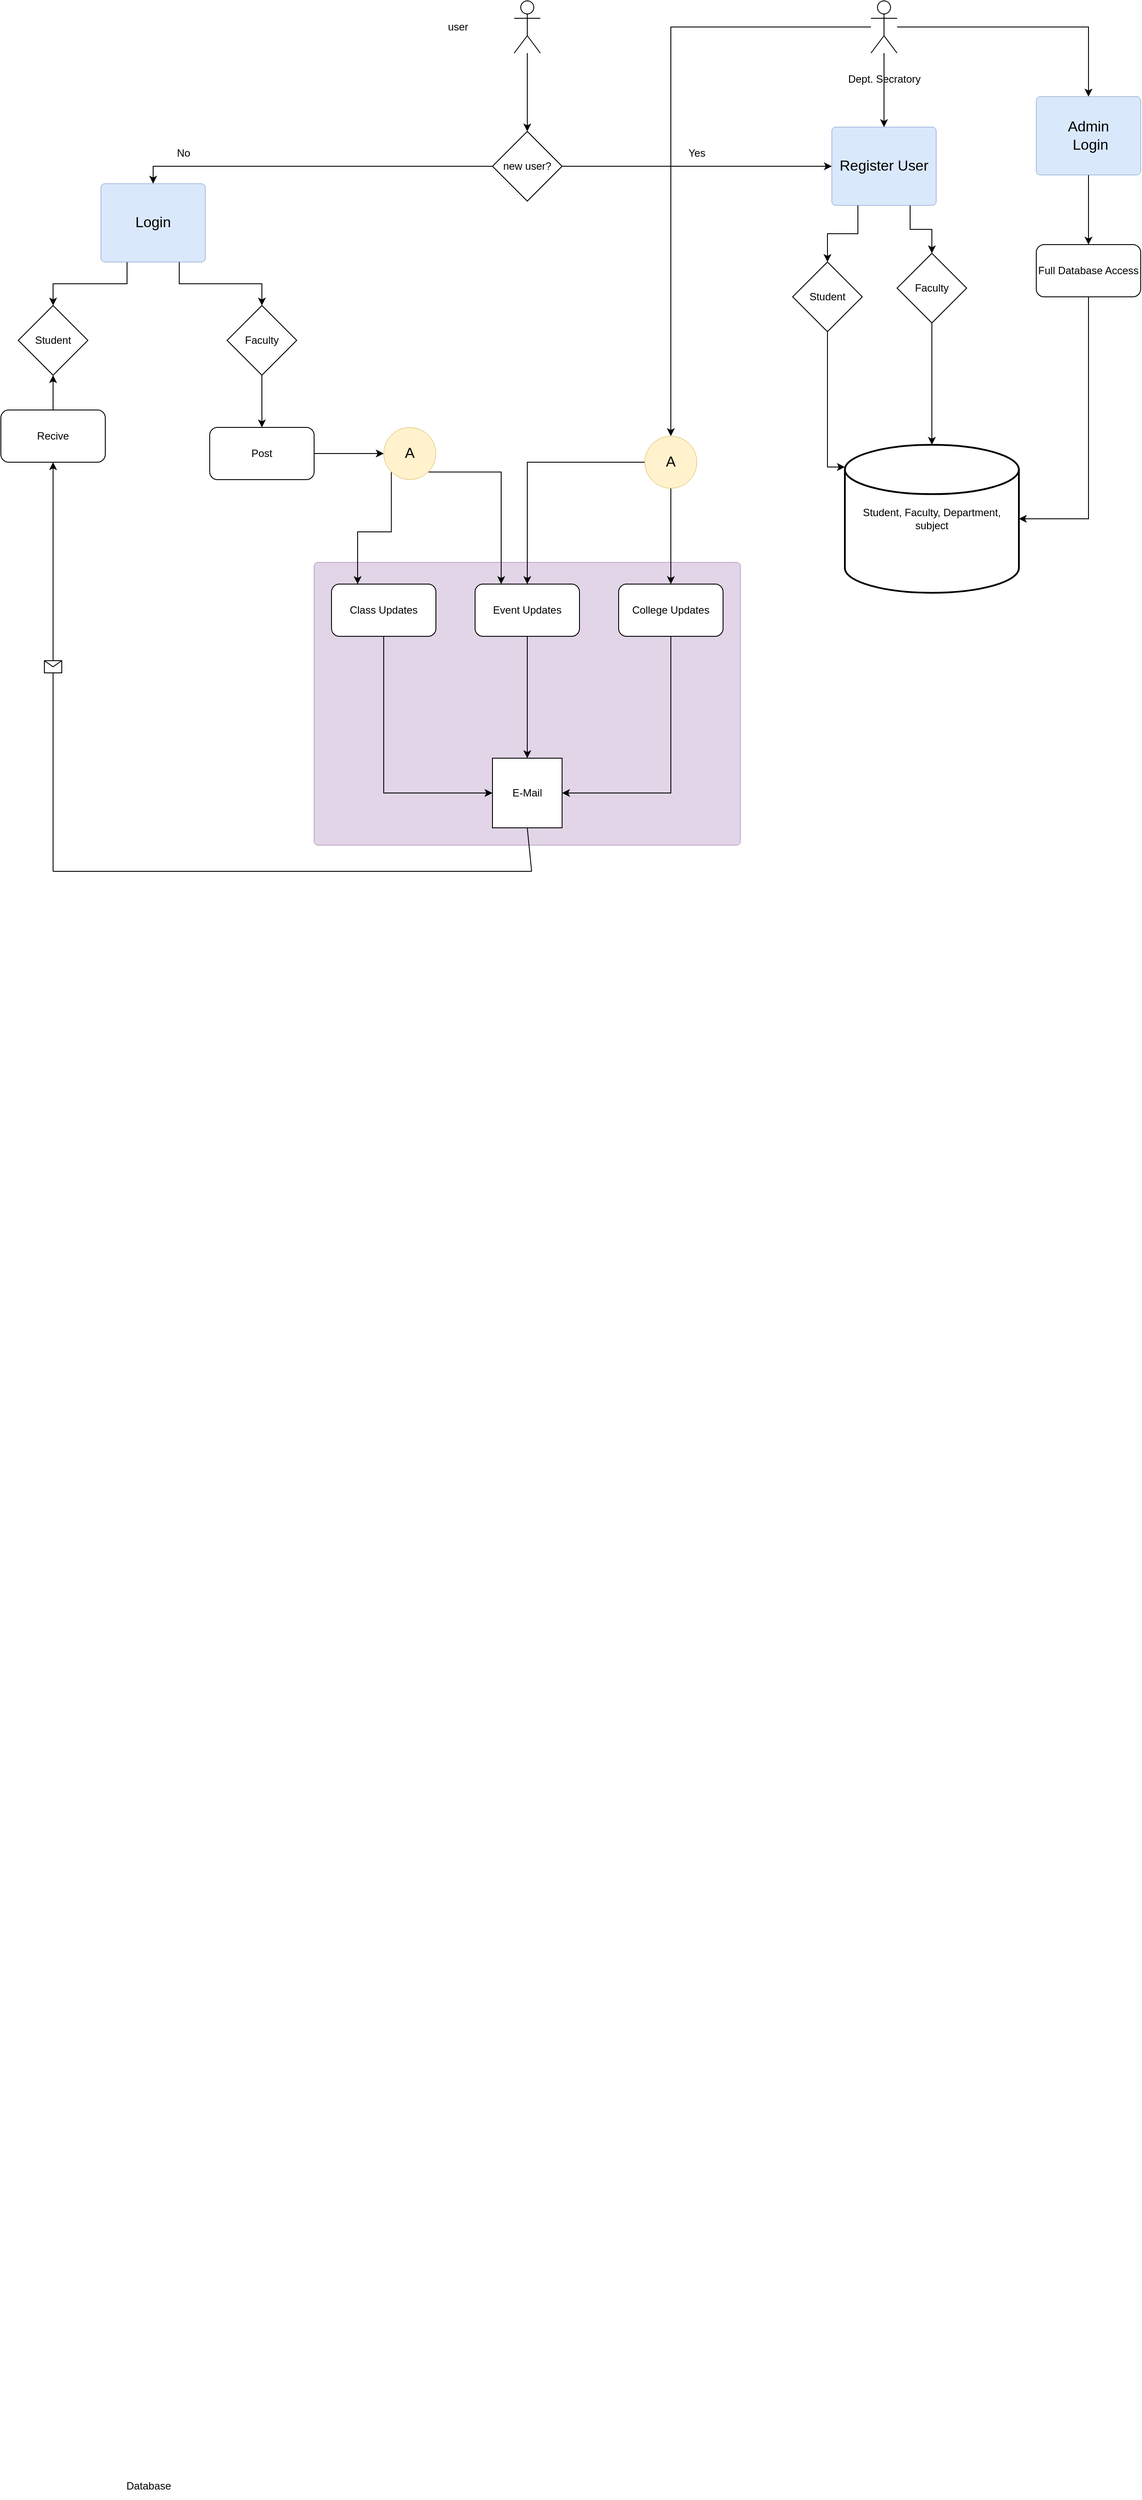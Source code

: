 <mxfile version="24.7.1" type="github">
  <diagram name="Page-1" id="j89aKlz93b5TGSYL8AUA">
    <mxGraphModel dx="2206" dy="3368" grid="1" gridSize="10" guides="1" tooltips="1" connect="1" arrows="1" fold="1" page="1" pageScale="1" pageWidth="850" pageHeight="1100" math="0" shadow="0">
      <root>
        <mxCell id="0" />
        <mxCell id="1" parent="0" />
        <mxCell id="ADhmlWPzkc6fnc0obbjc-43" value="" style="html=1;overflow=block;blockSpacing=1;whiteSpace=wrap;fontSize=13;spacing=9;strokeColor=#9673a6;rounded=1;absoluteArcSize=1;arcSize=9;fillColor=#e1d5e7;strokeWidth=NaN;lucidId=ZE8gJfJp3wk3;" vertex="1" parent="1">
          <mxGeometry x="870" y="-1505" width="490" height="325" as="geometry" />
        </mxCell>
        <mxCell id="AvRCRV11TRQ9OQ-fSeNe-3" style="edgeStyle=orthogonalEdgeStyle;rounded=0;orthogonalLoop=1;jettySize=auto;html=1;entryX=0.5;entryY=0;entryDx=0;entryDy=0;" parent="1" source="AvRCRV11TRQ9OQ-fSeNe-1" target="AvRCRV11TRQ9OQ-fSeNe-2" edge="1">
          <mxGeometry relative="1" as="geometry" />
        </mxCell>
        <mxCell id="AvRCRV11TRQ9OQ-fSeNe-1" value="" style="shape=umlActor;verticalLabelPosition=bottom;verticalAlign=top;html=1;outlineConnect=0;" parent="1" vertex="1">
          <mxGeometry x="1100" y="-2150" width="30" height="60" as="geometry" />
        </mxCell>
        <mxCell id="ADhmlWPzkc6fnc0obbjc-15" style="edgeStyle=orthogonalEdgeStyle;rounded=0;orthogonalLoop=1;jettySize=auto;html=1;exitX=0;exitY=0.5;exitDx=0;exitDy=0;entryX=0.5;entryY=0;entryDx=0;entryDy=0;" edge="1" parent="1" source="AvRCRV11TRQ9OQ-fSeNe-2" target="ADhmlWPzkc6fnc0obbjc-14">
          <mxGeometry relative="1" as="geometry" />
        </mxCell>
        <mxCell id="ADhmlWPzkc6fnc0obbjc-40" style="edgeStyle=orthogonalEdgeStyle;rounded=0;orthogonalLoop=1;jettySize=auto;html=1;exitX=1;exitY=0.5;exitDx=0;exitDy=0;entryX=0;entryY=0.5;entryDx=0;entryDy=0;" edge="1" parent="1" source="AvRCRV11TRQ9OQ-fSeNe-2" target="ADhmlWPzkc6fnc0obbjc-3">
          <mxGeometry relative="1" as="geometry" />
        </mxCell>
        <mxCell id="AvRCRV11TRQ9OQ-fSeNe-2" value="new user?" style="rhombus;whiteSpace=wrap;html=1;" parent="1" vertex="1">
          <mxGeometry x="1075" y="-2000" width="80" height="80" as="geometry" />
        </mxCell>
        <mxCell id="AvRCRV11TRQ9OQ-fSeNe-4" value="&lt;div&gt;user&lt;/div&gt;" style="text;html=1;align=center;verticalAlign=middle;resizable=0;points=[];autosize=1;strokeColor=none;fillColor=none;" parent="1" vertex="1">
          <mxGeometry x="1010" y="-2135" width="50" height="30" as="geometry" />
        </mxCell>
        <mxCell id="ADhmlWPzkc6fnc0obbjc-1" value="&lt;div&gt;Student, Faculty, Department,&lt;/div&gt;&lt;div&gt;subject&lt;br&gt;&lt;/div&gt;" style="strokeWidth=2;html=1;shape=mxgraph.flowchart.database;whiteSpace=wrap;" vertex="1" parent="1">
          <mxGeometry x="1480" y="-1640" width="200" height="170" as="geometry" />
        </mxCell>
        <mxCell id="ADhmlWPzkc6fnc0obbjc-2" value="&lt;div&gt;Database&lt;/div&gt;" style="text;html=1;align=center;verticalAlign=middle;whiteSpace=wrap;rounded=0;" vertex="1" parent="1">
          <mxGeometry x="650" y="690" width="60" height="30" as="geometry" />
        </mxCell>
        <mxCell id="ADhmlWPzkc6fnc0obbjc-25" style="edgeStyle=orthogonalEdgeStyle;rounded=0;orthogonalLoop=1;jettySize=auto;html=1;exitX=0.25;exitY=1;exitDx=0;exitDy=0;entryX=0.5;entryY=0;entryDx=0;entryDy=0;" edge="1" parent="1" source="ADhmlWPzkc6fnc0obbjc-3" target="ADhmlWPzkc6fnc0obbjc-5">
          <mxGeometry relative="1" as="geometry" />
        </mxCell>
        <mxCell id="ADhmlWPzkc6fnc0obbjc-38" style="edgeStyle=orthogonalEdgeStyle;rounded=0;orthogonalLoop=1;jettySize=auto;html=1;exitX=0.75;exitY=1;exitDx=0;exitDy=0;entryX=0.5;entryY=0;entryDx=0;entryDy=0;" edge="1" parent="1" source="ADhmlWPzkc6fnc0obbjc-3" target="ADhmlWPzkc6fnc0obbjc-6">
          <mxGeometry relative="1" as="geometry" />
        </mxCell>
        <mxCell id="ADhmlWPzkc6fnc0obbjc-3" value="Register User" style="html=1;overflow=block;blockSpacing=1;whiteSpace=wrap;fontSize=16.7;spacing=9;strokeColor=#6c8ebf;rounded=1;absoluteArcSize=1;arcSize=9;fillColor=#dae8fc;strokeWidth=NaN;lucidId=oy8gfB~6U9zj;" vertex="1" parent="1">
          <mxGeometry x="1465" y="-2005" width="120" height="90" as="geometry" />
        </mxCell>
        <mxCell id="ADhmlWPzkc6fnc0obbjc-5" value="&lt;div&gt;Student&lt;/div&gt;" style="rhombus;whiteSpace=wrap;html=1;" vertex="1" parent="1">
          <mxGeometry x="1420" y="-1850" width="80" height="80" as="geometry" />
        </mxCell>
        <mxCell id="ADhmlWPzkc6fnc0obbjc-37" style="edgeStyle=orthogonalEdgeStyle;rounded=0;orthogonalLoop=1;jettySize=auto;html=1;exitX=0.5;exitY=1;exitDx=0;exitDy=0;" edge="1" parent="1" source="ADhmlWPzkc6fnc0obbjc-6" target="ADhmlWPzkc6fnc0obbjc-1">
          <mxGeometry relative="1" as="geometry" />
        </mxCell>
        <mxCell id="ADhmlWPzkc6fnc0obbjc-6" value="Faculty" style="rhombus;whiteSpace=wrap;html=1;" vertex="1" parent="1">
          <mxGeometry x="1540" y="-1860" width="80" height="80" as="geometry" />
        </mxCell>
        <mxCell id="ADhmlWPzkc6fnc0obbjc-22" style="edgeStyle=orthogonalEdgeStyle;rounded=0;orthogonalLoop=1;jettySize=auto;html=1;exitX=0.25;exitY=1;exitDx=0;exitDy=0;entryX=0.5;entryY=0;entryDx=0;entryDy=0;" edge="1" parent="1" source="ADhmlWPzkc6fnc0obbjc-14" target="ADhmlWPzkc6fnc0obbjc-19">
          <mxGeometry relative="1" as="geometry" />
        </mxCell>
        <mxCell id="ADhmlWPzkc6fnc0obbjc-41" style="edgeStyle=orthogonalEdgeStyle;rounded=0;orthogonalLoop=1;jettySize=auto;html=1;exitX=0.75;exitY=1;exitDx=0;exitDy=0;entryX=0.5;entryY=0;entryDx=0;entryDy=0;" edge="1" parent="1" source="ADhmlWPzkc6fnc0obbjc-14" target="ADhmlWPzkc6fnc0obbjc-20">
          <mxGeometry relative="1" as="geometry" />
        </mxCell>
        <mxCell id="ADhmlWPzkc6fnc0obbjc-14" value="Login" style="html=1;overflow=block;blockSpacing=1;whiteSpace=wrap;fontSize=16.7;spacing=9;strokeColor=#6c8ebf;rounded=1;absoluteArcSize=1;arcSize=9;fillColor=#dae8fc;strokeWidth=NaN;lucidId=oy8gfB~6U9zj;" vertex="1" parent="1">
          <mxGeometry x="625" y="-1940" width="120" height="90" as="geometry" />
        </mxCell>
        <mxCell id="ADhmlWPzkc6fnc0obbjc-16" value="No" style="text;html=1;align=center;verticalAlign=middle;whiteSpace=wrap;rounded=0;" vertex="1" parent="1">
          <mxGeometry x="690" y="-1990" width="60" height="30" as="geometry" />
        </mxCell>
        <mxCell id="ADhmlWPzkc6fnc0obbjc-17" value="Yes" style="text;html=1;align=center;verticalAlign=middle;whiteSpace=wrap;rounded=0;" vertex="1" parent="1">
          <mxGeometry x="1280" y="-1990" width="60" height="30" as="geometry" />
        </mxCell>
        <mxCell id="ADhmlWPzkc6fnc0obbjc-19" value="&lt;div&gt;Student&lt;/div&gt;" style="rhombus;whiteSpace=wrap;html=1;" vertex="1" parent="1">
          <mxGeometry x="530" y="-1800" width="80" height="80" as="geometry" />
        </mxCell>
        <mxCell id="ADhmlWPzkc6fnc0obbjc-56" style="edgeStyle=orthogonalEdgeStyle;rounded=0;orthogonalLoop=1;jettySize=auto;html=1;exitX=0.5;exitY=1;exitDx=0;exitDy=0;entryX=0.5;entryY=0;entryDx=0;entryDy=0;" edge="1" parent="1" source="ADhmlWPzkc6fnc0obbjc-20" target="ADhmlWPzkc6fnc0obbjc-55">
          <mxGeometry relative="1" as="geometry" />
        </mxCell>
        <mxCell id="ADhmlWPzkc6fnc0obbjc-20" value="Faculty" style="rhombus;whiteSpace=wrap;html=1;" vertex="1" parent="1">
          <mxGeometry x="770" y="-1800" width="80" height="80" as="geometry" />
        </mxCell>
        <mxCell id="ADhmlWPzkc6fnc0obbjc-27" value="Full Database Access" style="rounded=1;whiteSpace=wrap;html=1;" vertex="1" parent="1">
          <mxGeometry x="1700" y="-1870" width="120" height="60" as="geometry" />
        </mxCell>
        <mxCell id="ADhmlWPzkc6fnc0obbjc-33" style="edgeStyle=orthogonalEdgeStyle;rounded=0;orthogonalLoop=1;jettySize=auto;html=1;entryX=0.5;entryY=0;entryDx=0;entryDy=0;" edge="1" parent="1" source="ADhmlWPzkc6fnc0obbjc-28" target="ADhmlWPzkc6fnc0obbjc-30">
          <mxGeometry relative="1" as="geometry" />
        </mxCell>
        <mxCell id="ADhmlWPzkc6fnc0obbjc-39" style="edgeStyle=orthogonalEdgeStyle;rounded=0;orthogonalLoop=1;jettySize=auto;html=1;entryX=0.5;entryY=0;entryDx=0;entryDy=0;" edge="1" parent="1" source="ADhmlWPzkc6fnc0obbjc-28" target="ADhmlWPzkc6fnc0obbjc-3">
          <mxGeometry relative="1" as="geometry" />
        </mxCell>
        <mxCell id="ADhmlWPzkc6fnc0obbjc-58" style="edgeStyle=orthogonalEdgeStyle;rounded=0;orthogonalLoop=1;jettySize=auto;html=1;entryX=0.5;entryY=0;entryDx=0;entryDy=0;" edge="1" parent="1" source="ADhmlWPzkc6fnc0obbjc-28" target="ADhmlWPzkc6fnc0obbjc-57">
          <mxGeometry relative="1" as="geometry" />
        </mxCell>
        <mxCell id="ADhmlWPzkc6fnc0obbjc-28" value="&lt;div&gt;Dept. Secratory&lt;/div&gt;" style="shape=umlActor;verticalLabelPosition=bottom;verticalAlign=middle;html=1;outlineConnect=0;movable=1;resizable=1;rotatable=1;deletable=1;editable=1;locked=0;connectable=1;" vertex="1" parent="1">
          <mxGeometry x="1510" y="-2150" width="30" height="60" as="geometry" />
        </mxCell>
        <mxCell id="ADhmlWPzkc6fnc0obbjc-34" style="edgeStyle=orthogonalEdgeStyle;rounded=0;orthogonalLoop=1;jettySize=auto;html=1;exitX=0.5;exitY=1;exitDx=0;exitDy=0;entryX=0.5;entryY=0;entryDx=0;entryDy=0;" edge="1" parent="1" source="ADhmlWPzkc6fnc0obbjc-30" target="ADhmlWPzkc6fnc0obbjc-27">
          <mxGeometry relative="1" as="geometry" />
        </mxCell>
        <mxCell id="ADhmlWPzkc6fnc0obbjc-30" value="&lt;div&gt;Admin&lt;/div&gt;&amp;nbsp;Login" style="html=1;overflow=block;blockSpacing=1;whiteSpace=wrap;fontSize=16.7;spacing=9;strokeColor=#6c8ebf;rounded=1;absoluteArcSize=1;arcSize=9;fillColor=#dae8fc;strokeWidth=NaN;lucidId=oy8gfB~6U9zj;" vertex="1" parent="1">
          <mxGeometry x="1700" y="-2040" width="120" height="90" as="geometry" />
        </mxCell>
        <mxCell id="ADhmlWPzkc6fnc0obbjc-35" style="edgeStyle=orthogonalEdgeStyle;rounded=0;orthogonalLoop=1;jettySize=auto;html=1;exitX=0.5;exitY=1;exitDx=0;exitDy=0;entryX=1;entryY=0.5;entryDx=0;entryDy=0;entryPerimeter=0;" edge="1" parent="1" source="ADhmlWPzkc6fnc0obbjc-27" target="ADhmlWPzkc6fnc0obbjc-1">
          <mxGeometry relative="1" as="geometry" />
        </mxCell>
        <mxCell id="ADhmlWPzkc6fnc0obbjc-36" style="edgeStyle=orthogonalEdgeStyle;rounded=0;orthogonalLoop=1;jettySize=auto;html=1;exitX=0.5;exitY=1;exitDx=0;exitDy=0;entryX=0;entryY=0.15;entryDx=0;entryDy=0;entryPerimeter=0;" edge="1" parent="1" source="ADhmlWPzkc6fnc0obbjc-5" target="ADhmlWPzkc6fnc0obbjc-1">
          <mxGeometry relative="1" as="geometry" />
        </mxCell>
        <mxCell id="ADhmlWPzkc6fnc0obbjc-44" value="E-Mail" style="whiteSpace=wrap;html=1;aspect=fixed;" vertex="1" parent="1">
          <mxGeometry x="1075" y="-1280" width="80" height="80" as="geometry" />
        </mxCell>
        <mxCell id="ADhmlWPzkc6fnc0obbjc-49" style="edgeStyle=orthogonalEdgeStyle;rounded=0;orthogonalLoop=1;jettySize=auto;html=1;exitX=0.5;exitY=1;exitDx=0;exitDy=0;entryX=0;entryY=0.5;entryDx=0;entryDy=0;" edge="1" parent="1" source="ADhmlWPzkc6fnc0obbjc-46" target="ADhmlWPzkc6fnc0obbjc-44">
          <mxGeometry relative="1" as="geometry" />
        </mxCell>
        <mxCell id="ADhmlWPzkc6fnc0obbjc-46" value="Class Updates" style="rounded=1;whiteSpace=wrap;html=1;" vertex="1" parent="1">
          <mxGeometry x="890" y="-1480" width="120" height="60" as="geometry" />
        </mxCell>
        <mxCell id="ADhmlWPzkc6fnc0obbjc-50" style="edgeStyle=orthogonalEdgeStyle;rounded=0;orthogonalLoop=1;jettySize=auto;html=1;exitX=0.5;exitY=1;exitDx=0;exitDy=0;entryX=0.5;entryY=0;entryDx=0;entryDy=0;" edge="1" parent="1" source="ADhmlWPzkc6fnc0obbjc-47" target="ADhmlWPzkc6fnc0obbjc-44">
          <mxGeometry relative="1" as="geometry" />
        </mxCell>
        <mxCell id="ADhmlWPzkc6fnc0obbjc-47" value="Event Updates" style="rounded=1;whiteSpace=wrap;html=1;" vertex="1" parent="1">
          <mxGeometry x="1055" y="-1480" width="120" height="60" as="geometry" />
        </mxCell>
        <mxCell id="ADhmlWPzkc6fnc0obbjc-51" style="edgeStyle=orthogonalEdgeStyle;rounded=0;orthogonalLoop=1;jettySize=auto;html=1;exitX=0.5;exitY=1;exitDx=0;exitDy=0;entryX=1;entryY=0.5;entryDx=0;entryDy=0;" edge="1" parent="1" source="ADhmlWPzkc6fnc0obbjc-48" target="ADhmlWPzkc6fnc0obbjc-44">
          <mxGeometry relative="1" as="geometry" />
        </mxCell>
        <mxCell id="ADhmlWPzkc6fnc0obbjc-48" value="&lt;div&gt;College Updates&lt;/div&gt;" style="rounded=1;whiteSpace=wrap;html=1;" vertex="1" parent="1">
          <mxGeometry x="1220" y="-1480" width="120" height="60" as="geometry" />
        </mxCell>
        <mxCell id="ADhmlWPzkc6fnc0obbjc-63" style="edgeStyle=orthogonalEdgeStyle;rounded=0;orthogonalLoop=1;jettySize=auto;html=1;exitX=1;exitY=0.5;exitDx=0;exitDy=0;entryX=0;entryY=0.5;entryDx=0;entryDy=0;" edge="1" parent="1" source="ADhmlWPzkc6fnc0obbjc-55" target="ADhmlWPzkc6fnc0obbjc-62">
          <mxGeometry relative="1" as="geometry" />
        </mxCell>
        <mxCell id="ADhmlWPzkc6fnc0obbjc-55" value="Post" style="rounded=1;whiteSpace=wrap;html=1;" vertex="1" parent="1">
          <mxGeometry x="750" y="-1660" width="120" height="60" as="geometry" />
        </mxCell>
        <mxCell id="ADhmlWPzkc6fnc0obbjc-60" style="edgeStyle=orthogonalEdgeStyle;rounded=0;orthogonalLoop=1;jettySize=auto;html=1;exitX=0.5;exitY=1;exitDx=0;exitDy=0;entryX=0.5;entryY=0;entryDx=0;entryDy=0;" edge="1" parent="1" source="ADhmlWPzkc6fnc0obbjc-57" target="ADhmlWPzkc6fnc0obbjc-48">
          <mxGeometry relative="1" as="geometry" />
        </mxCell>
        <mxCell id="ADhmlWPzkc6fnc0obbjc-61" style="edgeStyle=orthogonalEdgeStyle;rounded=0;orthogonalLoop=1;jettySize=auto;html=1;exitX=0;exitY=0.5;exitDx=0;exitDy=0;entryX=0.5;entryY=0;entryDx=0;entryDy=0;" edge="1" parent="1" source="ADhmlWPzkc6fnc0obbjc-57" target="ADhmlWPzkc6fnc0obbjc-47">
          <mxGeometry relative="1" as="geometry" />
        </mxCell>
        <mxCell id="ADhmlWPzkc6fnc0obbjc-57" value="A" style="html=1;overflow=block;blockSpacing=1;whiteSpace=wrap;ellipse;fontSize=16.8;align=center;spacing=3.8;strokeColor=#d6b656;rounded=1;absoluteArcSize=1;arcSize=12;fillColor=#fff2cc;strokeWidth=NaN;lucidId=lk9gmiahgrI7;" vertex="1" parent="1">
          <mxGeometry x="1250" y="-1650" width="60" height="60" as="geometry" />
        </mxCell>
        <mxCell id="ADhmlWPzkc6fnc0obbjc-64" style="edgeStyle=orthogonalEdgeStyle;rounded=0;orthogonalLoop=1;jettySize=auto;html=1;exitX=0;exitY=1;exitDx=0;exitDy=0;entryX=0.25;entryY=0;entryDx=0;entryDy=0;" edge="1" parent="1" source="ADhmlWPzkc6fnc0obbjc-62" target="ADhmlWPzkc6fnc0obbjc-46">
          <mxGeometry relative="1" as="geometry" />
        </mxCell>
        <mxCell id="ADhmlWPzkc6fnc0obbjc-65" style="edgeStyle=orthogonalEdgeStyle;rounded=0;orthogonalLoop=1;jettySize=auto;html=1;exitX=1;exitY=1;exitDx=0;exitDy=0;entryX=0.25;entryY=0;entryDx=0;entryDy=0;" edge="1" parent="1" source="ADhmlWPzkc6fnc0obbjc-62" target="ADhmlWPzkc6fnc0obbjc-47">
          <mxGeometry relative="1" as="geometry" />
        </mxCell>
        <mxCell id="ADhmlWPzkc6fnc0obbjc-62" value="A" style="html=1;overflow=block;blockSpacing=1;whiteSpace=wrap;ellipse;fontSize=16.8;align=center;spacing=3.8;strokeColor=#d6b656;rounded=1;absoluteArcSize=1;arcSize=12;fillColor=#fff2cc;strokeWidth=NaN;lucidId=lk9gmiahgrI7;" vertex="1" parent="1">
          <mxGeometry x="950" y="-1660" width="60" height="60" as="geometry" />
        </mxCell>
        <mxCell id="ADhmlWPzkc6fnc0obbjc-66" value="" style="endArrow=classic;html=1;rounded=0;jumpStyle=arc;entryX=0.5;entryY=1;entryDx=0;entryDy=0;" edge="1" parent="1" target="ADhmlWPzkc6fnc0obbjc-70">
          <mxGeometry relative="1" as="geometry">
            <mxPoint x="570" y="-1150" as="sourcePoint" />
            <mxPoint x="570" y="-1590" as="targetPoint" />
          </mxGeometry>
        </mxCell>
        <mxCell id="ADhmlWPzkc6fnc0obbjc-67" value="" style="shape=message;html=1;outlineConnect=0;" vertex="1" parent="ADhmlWPzkc6fnc0obbjc-66">
          <mxGeometry width="20" height="14" relative="1" as="geometry">
            <mxPoint x="-10" y="-7" as="offset" />
          </mxGeometry>
        </mxCell>
        <mxCell id="ADhmlWPzkc6fnc0obbjc-68" value="" style="endArrow=none;html=1;rounded=0;" edge="1" parent="1">
          <mxGeometry width="50" height="50" relative="1" as="geometry">
            <mxPoint x="570" y="-1150" as="sourcePoint" />
            <mxPoint x="1120" y="-1150" as="targetPoint" />
          </mxGeometry>
        </mxCell>
        <mxCell id="ADhmlWPzkc6fnc0obbjc-69" value="" style="endArrow=none;html=1;rounded=0;entryX=0.5;entryY=1;entryDx=0;entryDy=0;" edge="1" parent="1" target="ADhmlWPzkc6fnc0obbjc-44">
          <mxGeometry width="50" height="50" relative="1" as="geometry">
            <mxPoint x="1120" y="-1150" as="sourcePoint" />
            <mxPoint x="1160" y="-1120" as="targetPoint" />
          </mxGeometry>
        </mxCell>
        <mxCell id="ADhmlWPzkc6fnc0obbjc-71" style="edgeStyle=orthogonalEdgeStyle;rounded=0;orthogonalLoop=1;jettySize=auto;html=1;exitX=0.5;exitY=0;exitDx=0;exitDy=0;entryX=0.5;entryY=1;entryDx=0;entryDy=0;" edge="1" parent="1" source="ADhmlWPzkc6fnc0obbjc-70" target="ADhmlWPzkc6fnc0obbjc-19">
          <mxGeometry relative="1" as="geometry" />
        </mxCell>
        <mxCell id="ADhmlWPzkc6fnc0obbjc-70" value="Recive" style="rounded=1;whiteSpace=wrap;html=1;" vertex="1" parent="1">
          <mxGeometry x="510" y="-1680" width="120" height="60" as="geometry" />
        </mxCell>
      </root>
    </mxGraphModel>
  </diagram>
</mxfile>
